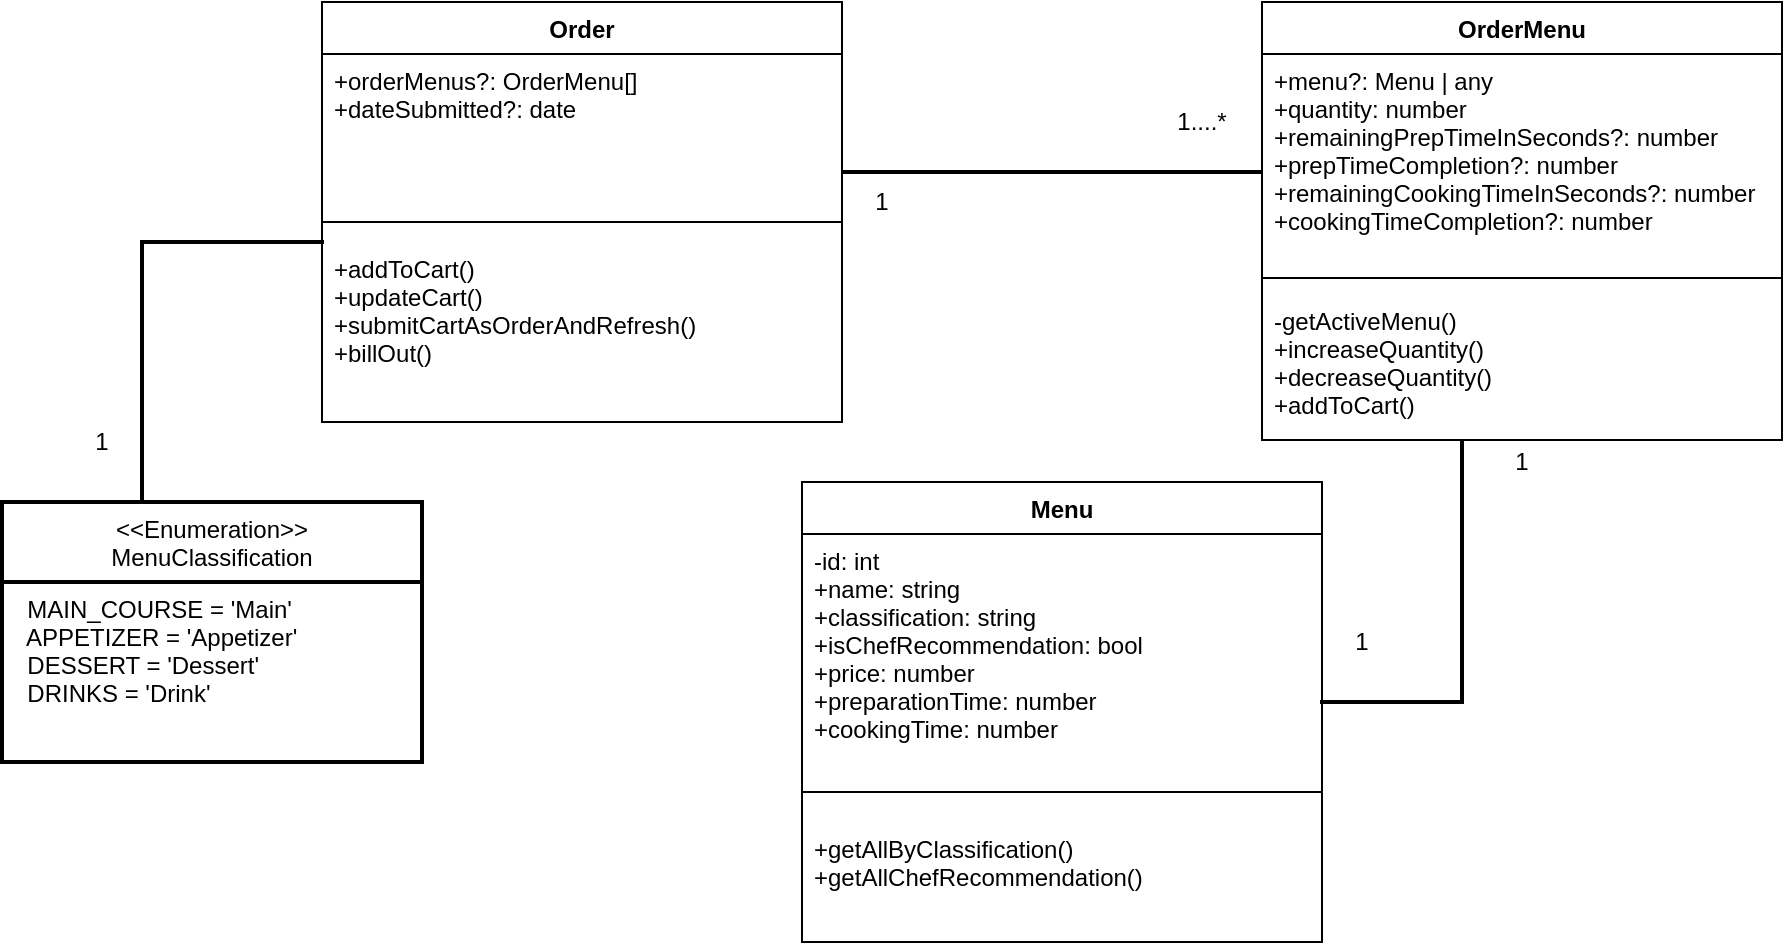 <mxfile version="15.3.1" type="github">
  <diagram id="C5RBs43oDa-KdzZeNtuy" name="Page-1">
    <mxGraphModel dx="2330" dy="574" grid="1" gridSize="10" guides="1" tooltips="1" connect="1" arrows="1" fold="1" page="1" pageScale="1" pageWidth="827" pageHeight="1169" math="0" shadow="0">
      <root>
        <mxCell id="WIyWlLk6GJQsqaUBKTNV-0" />
        <mxCell id="WIyWlLk6GJQsqaUBKTNV-1" parent="WIyWlLk6GJQsqaUBKTNV-0" />
        <mxCell id="HTfLJjGdmCUncHQMvjyv-12" value="Order&#xa;" style="swimlane;fontStyle=1;align=center;verticalAlign=top;childLayout=stackLayout;horizontal=1;startSize=26;horizontalStack=0;resizeParent=1;resizeParentMax=0;resizeLast=0;collapsible=1;marginBottom=0;" vertex="1" parent="WIyWlLk6GJQsqaUBKTNV-1">
          <mxGeometry x="20" y="30" width="260" height="210" as="geometry" />
        </mxCell>
        <mxCell id="HTfLJjGdmCUncHQMvjyv-13" value="+orderMenus?: OrderMenu[]&#xa;+dateSubmitted?: date" style="text;strokeColor=none;fillColor=none;align=left;verticalAlign=top;spacingLeft=4;spacingRight=4;overflow=hidden;rotatable=0;points=[[0,0.5],[1,0.5]];portConstraint=eastwest;" vertex="1" parent="HTfLJjGdmCUncHQMvjyv-12">
          <mxGeometry y="26" width="260" height="74" as="geometry" />
        </mxCell>
        <mxCell id="HTfLJjGdmCUncHQMvjyv-14" value="" style="line;strokeWidth=1;fillColor=none;align=left;verticalAlign=middle;spacingTop=-1;spacingLeft=3;spacingRight=3;rotatable=0;labelPosition=right;points=[];portConstraint=eastwest;" vertex="1" parent="HTfLJjGdmCUncHQMvjyv-12">
          <mxGeometry y="100" width="260" height="20" as="geometry" />
        </mxCell>
        <mxCell id="HTfLJjGdmCUncHQMvjyv-15" value="+addToCart()&#xa;+updateCart()&#xa;+submitCartAsOrderAndRefresh()&#xa;+billOut()" style="text;strokeColor=none;fillColor=none;align=left;verticalAlign=top;spacingLeft=4;spacingRight=4;overflow=hidden;rotatable=0;points=[[0,0.5],[1,0.5]];portConstraint=eastwest;" vertex="1" parent="HTfLJjGdmCUncHQMvjyv-12">
          <mxGeometry y="120" width="260" height="90" as="geometry" />
        </mxCell>
        <mxCell id="HTfLJjGdmCUncHQMvjyv-16" value="OrderMenu" style="swimlane;fontStyle=1;align=center;verticalAlign=top;childLayout=stackLayout;horizontal=1;startSize=26;horizontalStack=0;resizeParent=1;resizeParentMax=0;resizeLast=0;collapsible=1;marginBottom=0;" vertex="1" parent="WIyWlLk6GJQsqaUBKTNV-1">
          <mxGeometry x="490" y="30" width="260" height="219" as="geometry" />
        </mxCell>
        <mxCell id="HTfLJjGdmCUncHQMvjyv-17" value="+menu?: Menu | any&#xa;+quantity: number&#xa;+remainingPrepTimeInSeconds?: number&#xa;+prepTimeCompletion?: number&#xa;+remainingCookingTimeInSeconds?: number&#xa;+cookingTimeCompletion?: number" style="text;strokeColor=none;fillColor=none;align=left;verticalAlign=top;spacingLeft=4;spacingRight=4;overflow=hidden;rotatable=0;points=[[0,0.5],[1,0.5]];portConstraint=eastwest;" vertex="1" parent="HTfLJjGdmCUncHQMvjyv-16">
          <mxGeometry y="26" width="260" height="104" as="geometry" />
        </mxCell>
        <mxCell id="HTfLJjGdmCUncHQMvjyv-18" value="" style="line;strokeWidth=1;fillColor=none;align=left;verticalAlign=middle;spacingTop=-1;spacingLeft=3;spacingRight=3;rotatable=0;labelPosition=right;points=[];portConstraint=eastwest;" vertex="1" parent="HTfLJjGdmCUncHQMvjyv-16">
          <mxGeometry y="130" width="260" height="16" as="geometry" />
        </mxCell>
        <mxCell id="HTfLJjGdmCUncHQMvjyv-19" value="-getActiveMenu()&#xa;+increaseQuantity()&#xa;+decreaseQuantity()&#xa;+addToCart()" style="text;strokeColor=none;fillColor=none;align=left;verticalAlign=top;spacingLeft=4;spacingRight=4;overflow=hidden;rotatable=0;points=[[0,0.5],[1,0.5]];portConstraint=eastwest;" vertex="1" parent="HTfLJjGdmCUncHQMvjyv-16">
          <mxGeometry y="146" width="260" height="73" as="geometry" />
        </mxCell>
        <mxCell id="HTfLJjGdmCUncHQMvjyv-20" value="Menu" style="swimlane;fontStyle=1;align=center;verticalAlign=top;childLayout=stackLayout;horizontal=1;startSize=26;horizontalStack=0;resizeParent=1;resizeParentMax=0;resizeLast=0;collapsible=1;marginBottom=0;" vertex="1" parent="WIyWlLk6GJQsqaUBKTNV-1">
          <mxGeometry x="260" y="270" width="260" height="230" as="geometry" />
        </mxCell>
        <mxCell id="HTfLJjGdmCUncHQMvjyv-21" value="-id: int&#xa;+name: string&#xa;+classification: string&#xa;+isChefRecommendation: bool&#xa;+price: number&#xa;+preparationTime: number&#xa;+cookingTime: number" style="text;strokeColor=none;fillColor=none;align=left;verticalAlign=top;spacingLeft=4;spacingRight=4;overflow=hidden;rotatable=0;points=[[0,0.5],[1,0.5]];portConstraint=eastwest;" vertex="1" parent="HTfLJjGdmCUncHQMvjyv-20">
          <mxGeometry y="26" width="260" height="114" as="geometry" />
        </mxCell>
        <mxCell id="HTfLJjGdmCUncHQMvjyv-22" value="" style="line;strokeWidth=1;fillColor=none;align=left;verticalAlign=middle;spacingTop=-1;spacingLeft=3;spacingRight=3;rotatable=0;labelPosition=right;points=[];portConstraint=eastwest;" vertex="1" parent="HTfLJjGdmCUncHQMvjyv-20">
          <mxGeometry y="140" width="260" height="30" as="geometry" />
        </mxCell>
        <mxCell id="HTfLJjGdmCUncHQMvjyv-23" value="+getAllByClassification()&#xa;+getAllChefRecommendation()&#xa;" style="text;strokeColor=none;fillColor=none;align=left;verticalAlign=top;spacingLeft=4;spacingRight=4;overflow=hidden;rotatable=0;points=[[0,0.5],[1,0.5]];portConstraint=eastwest;" vertex="1" parent="HTfLJjGdmCUncHQMvjyv-20">
          <mxGeometry y="170" width="260" height="60" as="geometry" />
        </mxCell>
        <mxCell id="HTfLJjGdmCUncHQMvjyv-24" value="" style="line;strokeWidth=2;html=1;" vertex="1" parent="WIyWlLk6GJQsqaUBKTNV-1">
          <mxGeometry x="280" y="110" width="210" height="10" as="geometry" />
        </mxCell>
        <mxCell id="HTfLJjGdmCUncHQMvjyv-25" value="" style="shape=partialRectangle;whiteSpace=wrap;html=1;bottom=0;right=0;fillColor=none;direction=west;strokeWidth=2;" vertex="1" parent="WIyWlLk6GJQsqaUBKTNV-1">
          <mxGeometry x="520" y="250" width="70" height="130" as="geometry" />
        </mxCell>
        <mxCell id="HTfLJjGdmCUncHQMvjyv-28" value="1" style="text;html=1;strokeColor=none;fillColor=none;align=center;verticalAlign=middle;whiteSpace=wrap;rounded=0;" vertex="1" parent="WIyWlLk6GJQsqaUBKTNV-1">
          <mxGeometry x="280" y="120" width="40" height="20" as="geometry" />
        </mxCell>
        <mxCell id="HTfLJjGdmCUncHQMvjyv-29" value="1....*" style="text;html=1;strokeColor=none;fillColor=none;align=center;verticalAlign=middle;whiteSpace=wrap;rounded=0;" vertex="1" parent="WIyWlLk6GJQsqaUBKTNV-1">
          <mxGeometry x="440" y="80" width="40" height="20" as="geometry" />
        </mxCell>
        <mxCell id="HTfLJjGdmCUncHQMvjyv-30" value="1" style="text;html=1;strokeColor=none;fillColor=none;align=center;verticalAlign=middle;whiteSpace=wrap;rounded=0;" vertex="1" parent="WIyWlLk6GJQsqaUBKTNV-1">
          <mxGeometry x="600" y="250" width="40" height="20" as="geometry" />
        </mxCell>
        <mxCell id="HTfLJjGdmCUncHQMvjyv-31" value="1" style="text;html=1;strokeColor=none;fillColor=none;align=center;verticalAlign=middle;whiteSpace=wrap;rounded=0;" vertex="1" parent="WIyWlLk6GJQsqaUBKTNV-1">
          <mxGeometry x="520" y="340" width="40" height="20" as="geometry" />
        </mxCell>
        <mxCell id="HTfLJjGdmCUncHQMvjyv-36" value="" style="shape=partialRectangle;whiteSpace=wrap;html=1;bottom=0;right=0;fillColor=none;strokeWidth=2;" vertex="1" parent="WIyWlLk6GJQsqaUBKTNV-1">
          <mxGeometry x="-70" y="150" width="90" height="130" as="geometry" />
        </mxCell>
        <mxCell id="HTfLJjGdmCUncHQMvjyv-37" value="&lt;&lt;Enumeration&gt;&gt;&#xa;MenuClassification" style="swimlane;fontStyle=0;childLayout=stackLayout;horizontal=1;startSize=40;fillColor=none;horizontalStack=0;resizeParent=1;resizeParentMax=0;resizeLast=0;collapsible=1;marginBottom=0;strokeWidth=2;" vertex="1" parent="WIyWlLk6GJQsqaUBKTNV-1">
          <mxGeometry x="-140" y="280" width="210" height="130" as="geometry" />
        </mxCell>
        <mxCell id="HTfLJjGdmCUncHQMvjyv-40" value="  MAIN_COURSE = &#39;Main&#39;&#xa;  APPETIZER = &#39;Appetizer&#39;&#xa;  DESSERT = &#39;Dessert&#39;&#xa;  DRINKS = &#39;Drink&#39;" style="text;strokeColor=none;fillColor=none;align=left;verticalAlign=top;spacingLeft=4;spacingRight=4;overflow=hidden;rotatable=0;points=[[0,0.5],[1,0.5]];portConstraint=eastwest;" vertex="1" parent="HTfLJjGdmCUncHQMvjyv-37">
          <mxGeometry y="40" width="210" height="90" as="geometry" />
        </mxCell>
        <mxCell id="HTfLJjGdmCUncHQMvjyv-41" value="1" style="text;html=1;strokeColor=none;fillColor=none;align=center;verticalAlign=middle;whiteSpace=wrap;rounded=0;" vertex="1" parent="WIyWlLk6GJQsqaUBKTNV-1">
          <mxGeometry x="-110" y="240" width="40" height="20" as="geometry" />
        </mxCell>
      </root>
    </mxGraphModel>
  </diagram>
</mxfile>
